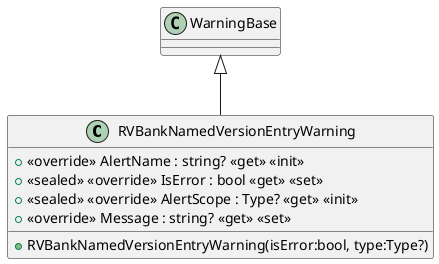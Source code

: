 @startuml
class RVBankNamedVersionEntryWarning {
    + RVBankNamedVersionEntryWarning(isError:bool, type:Type?)
    + <<override>> AlertName : string? <<get>> <<init>>
    + <<sealed>> <<override>> IsError : bool <<get>> <<set>>
    + <<sealed>> <<override>> AlertScope : Type? <<get>> <<init>>
    + <<override>> Message : string? <<get>> <<set>>
}
WarningBase <|-- RVBankNamedVersionEntryWarning
@enduml
